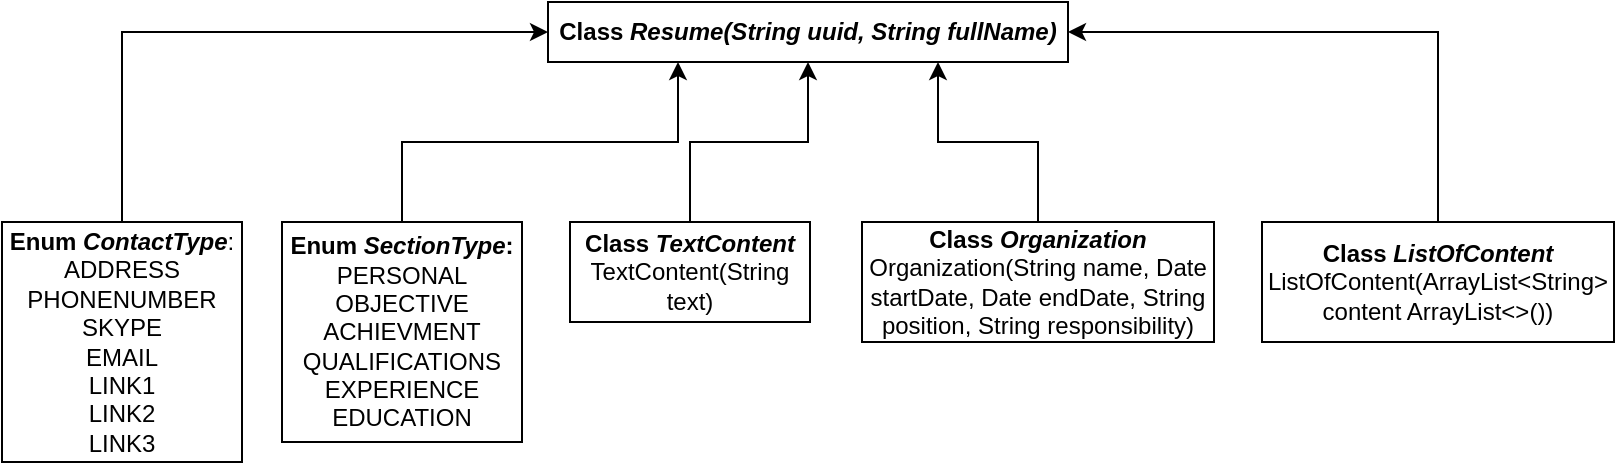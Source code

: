 <mxfile version="14.6.9" type="github"><diagram id="j4KaenQ9OzN0zkFWYnBk" name="Page-1"><mxGraphModel dx="1422" dy="794" grid="1" gridSize="10" guides="1" tooltips="1" connect="1" arrows="1" fold="1" page="1" pageScale="1" pageWidth="827" pageHeight="1169" math="0" shadow="0"><root><mxCell id="0"/><mxCell id="1" parent="0"/><mxCell id="Ed51j2Si2xCSUpryOL7O-27" style="edgeStyle=orthogonalEdgeStyle;rounded=0;orthogonalLoop=1;jettySize=auto;html=1;exitX=0.5;exitY=0;exitDx=0;exitDy=0;entryX=0;entryY=0.5;entryDx=0;entryDy=0;" edge="1" parent="1" source="Ed51j2Si2xCSUpryOL7O-1" target="Ed51j2Si2xCSUpryOL7O-2"><mxGeometry relative="1" as="geometry"/></mxCell><mxCell id="Ed51j2Si2xCSUpryOL7O-1" value="&lt;b&gt;Enum &lt;i&gt;ContactType&lt;/i&gt;&lt;/b&gt;:&lt;br&gt;ADDRESS&lt;br&gt;PHONENUMBER&lt;br&gt;SKYPE&lt;br&gt;EMAIL&lt;br&gt;LINK1&lt;br&gt;LINK2&lt;br&gt;LINK3" style="rounded=0;whiteSpace=wrap;html=1;" vertex="1" parent="1"><mxGeometry x="11" y="120" width="120" height="120" as="geometry"/></mxCell><mxCell id="Ed51j2Si2xCSUpryOL7O-2" value="&lt;b&gt;Class &lt;i&gt;Resume(String uuid, String fullName)&lt;/i&gt;&lt;/b&gt;" style="rounded=0;whiteSpace=wrap;html=1;" vertex="1" parent="1"><mxGeometry x="284" y="10" width="260" height="30" as="geometry"/></mxCell><mxCell id="Ed51j2Si2xCSUpryOL7O-28" style="edgeStyle=orthogonalEdgeStyle;rounded=0;orthogonalLoop=1;jettySize=auto;html=1;exitX=0.5;exitY=0;exitDx=0;exitDy=0;entryX=0.25;entryY=1;entryDx=0;entryDy=0;" edge="1" parent="1" source="Ed51j2Si2xCSUpryOL7O-4" target="Ed51j2Si2xCSUpryOL7O-2"><mxGeometry relative="1" as="geometry"/></mxCell><mxCell id="Ed51j2Si2xCSUpryOL7O-4" value="&lt;b&gt;Enum &lt;i&gt;SectionType&lt;/i&gt;:&lt;/b&gt;&lt;br&gt;PERSONAL&lt;br&gt;OBJECTIVE&lt;br&gt;ACHIEVMENT&lt;br&gt;QUALIFICATIONS&lt;br&gt;EXPERIENCE&lt;br&gt;EDUCATION" style="rounded=0;whiteSpace=wrap;html=1;" vertex="1" parent="1"><mxGeometry x="151" y="120" width="120" height="110" as="geometry"/></mxCell><mxCell id="Ed51j2Si2xCSUpryOL7O-29" style="edgeStyle=orthogonalEdgeStyle;rounded=0;orthogonalLoop=1;jettySize=auto;html=1;exitX=0.5;exitY=0;exitDx=0;exitDy=0;entryX=0.5;entryY=1;entryDx=0;entryDy=0;" edge="1" parent="1" source="Ed51j2Si2xCSUpryOL7O-7" target="Ed51j2Si2xCSUpryOL7O-2"><mxGeometry relative="1" as="geometry"/></mxCell><mxCell id="Ed51j2Si2xCSUpryOL7O-7" value="&lt;b&gt;Class &lt;i&gt;TextContent&lt;/i&gt;&lt;/b&gt;&lt;br&gt;TextContent(String text)" style="rounded=0;whiteSpace=wrap;html=1;" vertex="1" parent="1"><mxGeometry x="295" y="120" width="120" height="50" as="geometry"/></mxCell><mxCell id="Ed51j2Si2xCSUpryOL7O-32" style="edgeStyle=orthogonalEdgeStyle;rounded=0;orthogonalLoop=1;jettySize=auto;html=1;exitX=0.5;exitY=0;exitDx=0;exitDy=0;entryX=1;entryY=0.5;entryDx=0;entryDy=0;" edge="1" parent="1" source="Ed51j2Si2xCSUpryOL7O-9" target="Ed51j2Si2xCSUpryOL7O-2"><mxGeometry relative="1" as="geometry"/></mxCell><mxCell id="Ed51j2Si2xCSUpryOL7O-9" value="&lt;b&gt;Class &lt;i&gt;ListOfContent&lt;/i&gt;&lt;/b&gt;&lt;br&gt;ListOfContent(ArrayList&amp;lt;String&amp;gt; content ArrayList&amp;lt;&amp;gt;())" style="rounded=0;whiteSpace=wrap;html=1;" vertex="1" parent="1"><mxGeometry x="641" y="120" width="176" height="60" as="geometry"/></mxCell><mxCell id="Ed51j2Si2xCSUpryOL7O-30" style="edgeStyle=orthogonalEdgeStyle;rounded=0;orthogonalLoop=1;jettySize=auto;html=1;exitX=0.5;exitY=0;exitDx=0;exitDy=0;entryX=0.75;entryY=1;entryDx=0;entryDy=0;" edge="1" parent="1" source="Ed51j2Si2xCSUpryOL7O-14" target="Ed51j2Si2xCSUpryOL7O-2"><mxGeometry relative="1" as="geometry"/></mxCell><mxCell id="Ed51j2Si2xCSUpryOL7O-14" value="&lt;b&gt;Class &lt;i&gt;Organization&lt;/i&gt;&lt;/b&gt;&lt;br&gt;Organization(String name, Date startDate, Date endDate, String position, String&amp;nbsp;responsibility)" style="rounded=0;whiteSpace=wrap;html=1;" vertex="1" parent="1"><mxGeometry x="441" y="120" width="176" height="60" as="geometry"/></mxCell></root></mxGraphModel></diagram></mxfile>
